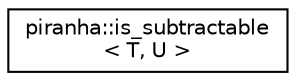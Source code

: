 digraph "Graphical Class Hierarchy"
{
  edge [fontname="Helvetica",fontsize="10",labelfontname="Helvetica",labelfontsize="10"];
  node [fontname="Helvetica",fontsize="10",shape=record];
  rankdir="LR";
  Node0 [label="piranha::is_subtractable\l\< T, U \>",height=0.2,width=0.4,color="black", fillcolor="white", style="filled",URL="$classpiranha_1_1is__subtractable.html",tooltip="Subtractable type trait. "];
}
